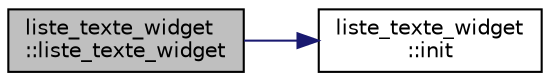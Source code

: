 digraph "liste_texte_widget::liste_texte_widget"
{
  edge [fontname="Helvetica",fontsize="10",labelfontname="Helvetica",labelfontsize="10"];
  node [fontname="Helvetica",fontsize="10",shape=record];
  rankdir="LR";
  Node0 [label="liste_texte_widget\l::liste_texte_widget",height=0.2,width=0.4,color="black", fillcolor="grey75", style="filled", fontcolor="black"];
  Node0 -> Node1 [color="midnightblue",fontsize="10",style="solid",fontname="Helvetica"];
  Node1 [label="liste_texte_widget\l::init",height=0.2,width=0.4,color="black", fillcolor="white", style="filled",URL="$classliste__texte__widget.html#a9d9415d1c99965ab597b88a98f2590d0"];
}
